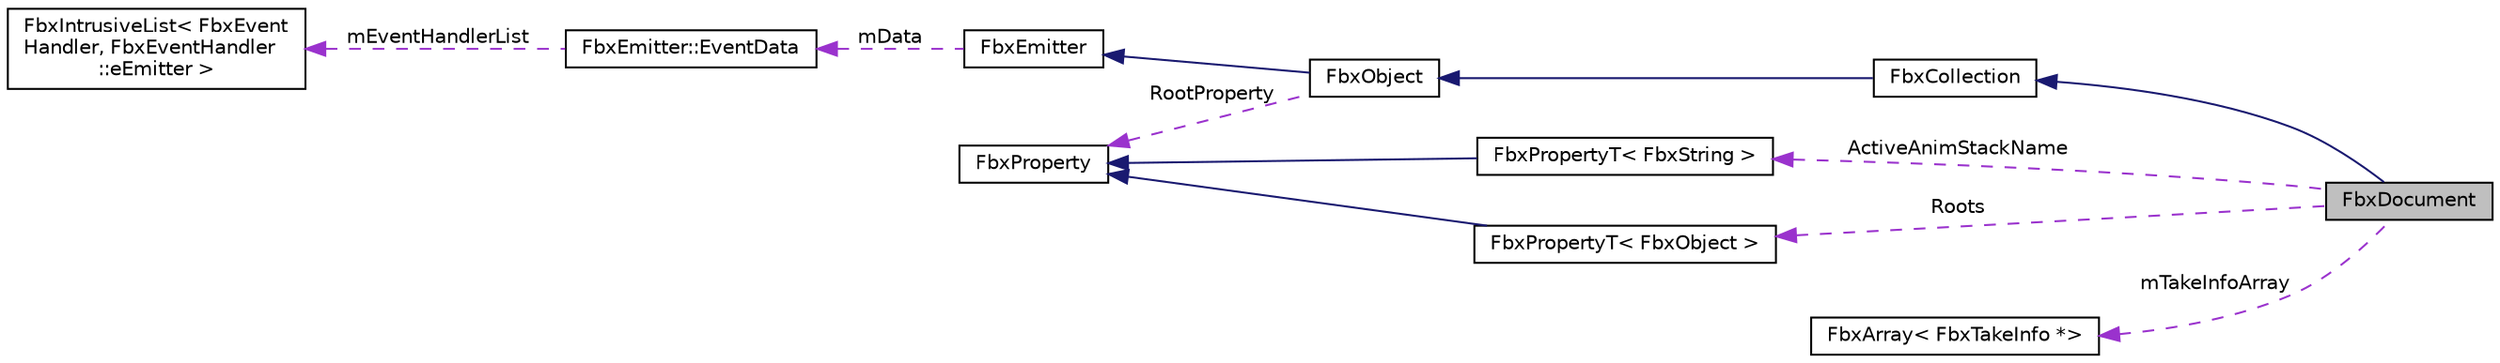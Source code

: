 digraph "FbxDocument"
{
  edge [fontname="Helvetica",fontsize="10",labelfontname="Helvetica",labelfontsize="10"];
  node [fontname="Helvetica",fontsize="10",shape=record];
  rankdir="LR";
  Node6 [label="FbxDocument",height=0.2,width=0.4,color="black", fillcolor="grey75", style="filled", fontcolor="black"];
  Node7 -> Node6 [dir="back",color="midnightblue",fontsize="10",style="solid",fontname="Helvetica"];
  Node7 [label="FbxCollection",height=0.2,width=0.4,color="black", fillcolor="white", style="filled",URL="$class_fbx_collection.html"];
  Node8 -> Node7 [dir="back",color="midnightblue",fontsize="10",style="solid",fontname="Helvetica"];
  Node8 [label="FbxObject",height=0.2,width=0.4,color="black", fillcolor="white", style="filled",URL="$class_fbx_object.html"];
  Node9 -> Node8 [dir="back",color="midnightblue",fontsize="10",style="solid",fontname="Helvetica"];
  Node9 [label="FbxEmitter",height=0.2,width=0.4,color="black", fillcolor="white", style="filled",URL="$class_fbx_emitter.html"];
  Node10 -> Node9 [dir="back",color="darkorchid3",fontsize="10",style="dashed",label=" mData" ,fontname="Helvetica"];
  Node10 [label="FbxEmitter::EventData",height=0.2,width=0.4,color="black", fillcolor="white", style="filled",URL="$struct_fbx_emitter_1_1_event_data.html"];
  Node11 -> Node10 [dir="back",color="darkorchid3",fontsize="10",style="dashed",label=" mEventHandlerList" ,fontname="Helvetica"];
  Node11 [label="FbxIntrusiveList\< FbxEvent\lHandler, FbxEventHandler\l::eEmitter \>",height=0.2,width=0.4,color="black", fillcolor="white", style="filled",URL="$class_fbx_intrusive_list.html"];
  Node12 -> Node8 [dir="back",color="darkorchid3",fontsize="10",style="dashed",label=" RootProperty" ,fontname="Helvetica"];
  Node12 [label="FbxProperty",height=0.2,width=0.4,color="black", fillcolor="white", style="filled",URL="$class_fbx_property.html",tooltip="Class to hold user properties. "];
  Node13 -> Node6 [dir="back",color="darkorchid3",fontsize="10",style="dashed",label=" ActiveAnimStackName" ,fontname="Helvetica"];
  Node13 [label="FbxPropertyT\< FbxString \>",height=0.2,width=0.4,color="black", fillcolor="white", style="filled",URL="$class_fbx_property_t.html"];
  Node12 -> Node13 [dir="back",color="midnightblue",fontsize="10",style="solid",fontname="Helvetica"];
  Node14 -> Node6 [dir="back",color="darkorchid3",fontsize="10",style="dashed",label=" Roots" ,fontname="Helvetica"];
  Node14 [label="FbxPropertyT\< FbxObject \>",height=0.2,width=0.4,color="black", fillcolor="white", style="filled",URL="$class_fbx_property_t.html"];
  Node12 -> Node14 [dir="back",color="midnightblue",fontsize="10",style="solid",fontname="Helvetica"];
  Node15 -> Node6 [dir="back",color="darkorchid3",fontsize="10",style="dashed",label=" mTakeInfoArray" ,fontname="Helvetica"];
  Node15 [label="FbxArray\< FbxTakeInfo *\>",height=0.2,width=0.4,color="black", fillcolor="white", style="filled",URL="$class_fbx_array.html"];
}
